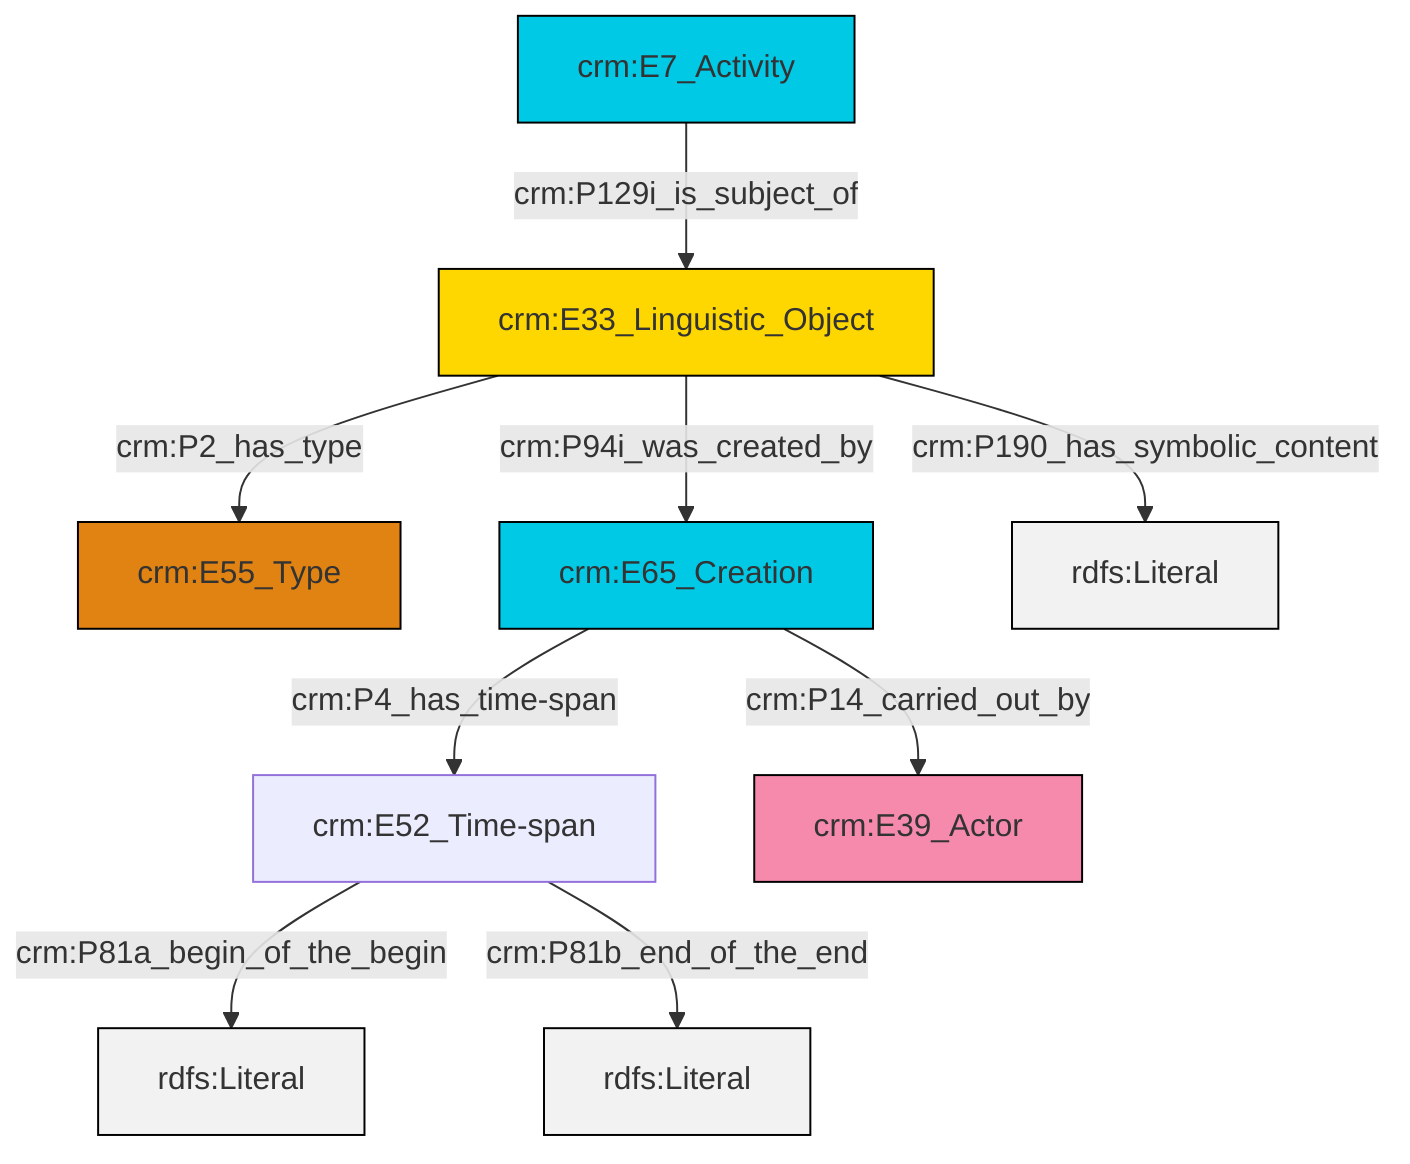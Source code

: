 graph TD
classDef Literal fill:#f2f2f2,stroke:#000000;
classDef CRM_Entity fill:#FFFFFF,stroke:#000000;
classDef Temporal_Entity fill:#00C9E6, stroke:#000000;
classDef Type fill:#E18312, stroke:#000000;
classDef Time-Span fill:#2C9C91, stroke:#000000;
classDef Appellation fill:#FFEB7F, stroke:#000000;
classDef Place fill:#008836, stroke:#000000;
classDef Persistent_Item fill:#B266B2, stroke:#000000;
classDef Conceptual_Object fill:#FFD700, stroke:#000000;
classDef Physical_Thing fill:#D2B48C, stroke:#000000;
classDef Actor fill:#f58aad, stroke:#000000;
classDef PC_Classes fill:#4ce600, stroke:#000000;
classDef Multi fill:#cccccc,stroke:#000000;

0["crm:E33_Linguistic_Object"]:::Conceptual_Object -->|crm:P2_has_type| 1["crm:E55_Type"]:::Type
0["crm:E33_Linguistic_Object"]:::Conceptual_Object -->|crm:P94i_was_created_by| 4["crm:E65_Creation"]:::Temporal_Entity
6["crm:E52_Time-span"]:::Default -->|crm:P81a_begin_of_the_begin| 7[rdfs:Literal]:::Literal
6["crm:E52_Time-span"]:::Default -->|crm:P81b_end_of_the_end| 8[rdfs:Literal]:::Literal
2["crm:E7_Activity"]:::Temporal_Entity -->|crm:P129i_is_subject_of| 0["crm:E33_Linguistic_Object"]:::Conceptual_Object
0["crm:E33_Linguistic_Object"]:::Conceptual_Object -->|crm:P190_has_symbolic_content| 9[rdfs:Literal]:::Literal
4["crm:E65_Creation"]:::Temporal_Entity -->|crm:P4_has_time-span| 6["crm:E52_Time-span"]:::Default
4["crm:E65_Creation"]:::Temporal_Entity -->|crm:P14_carried_out_by| 10["crm:E39_Actor"]:::Actor